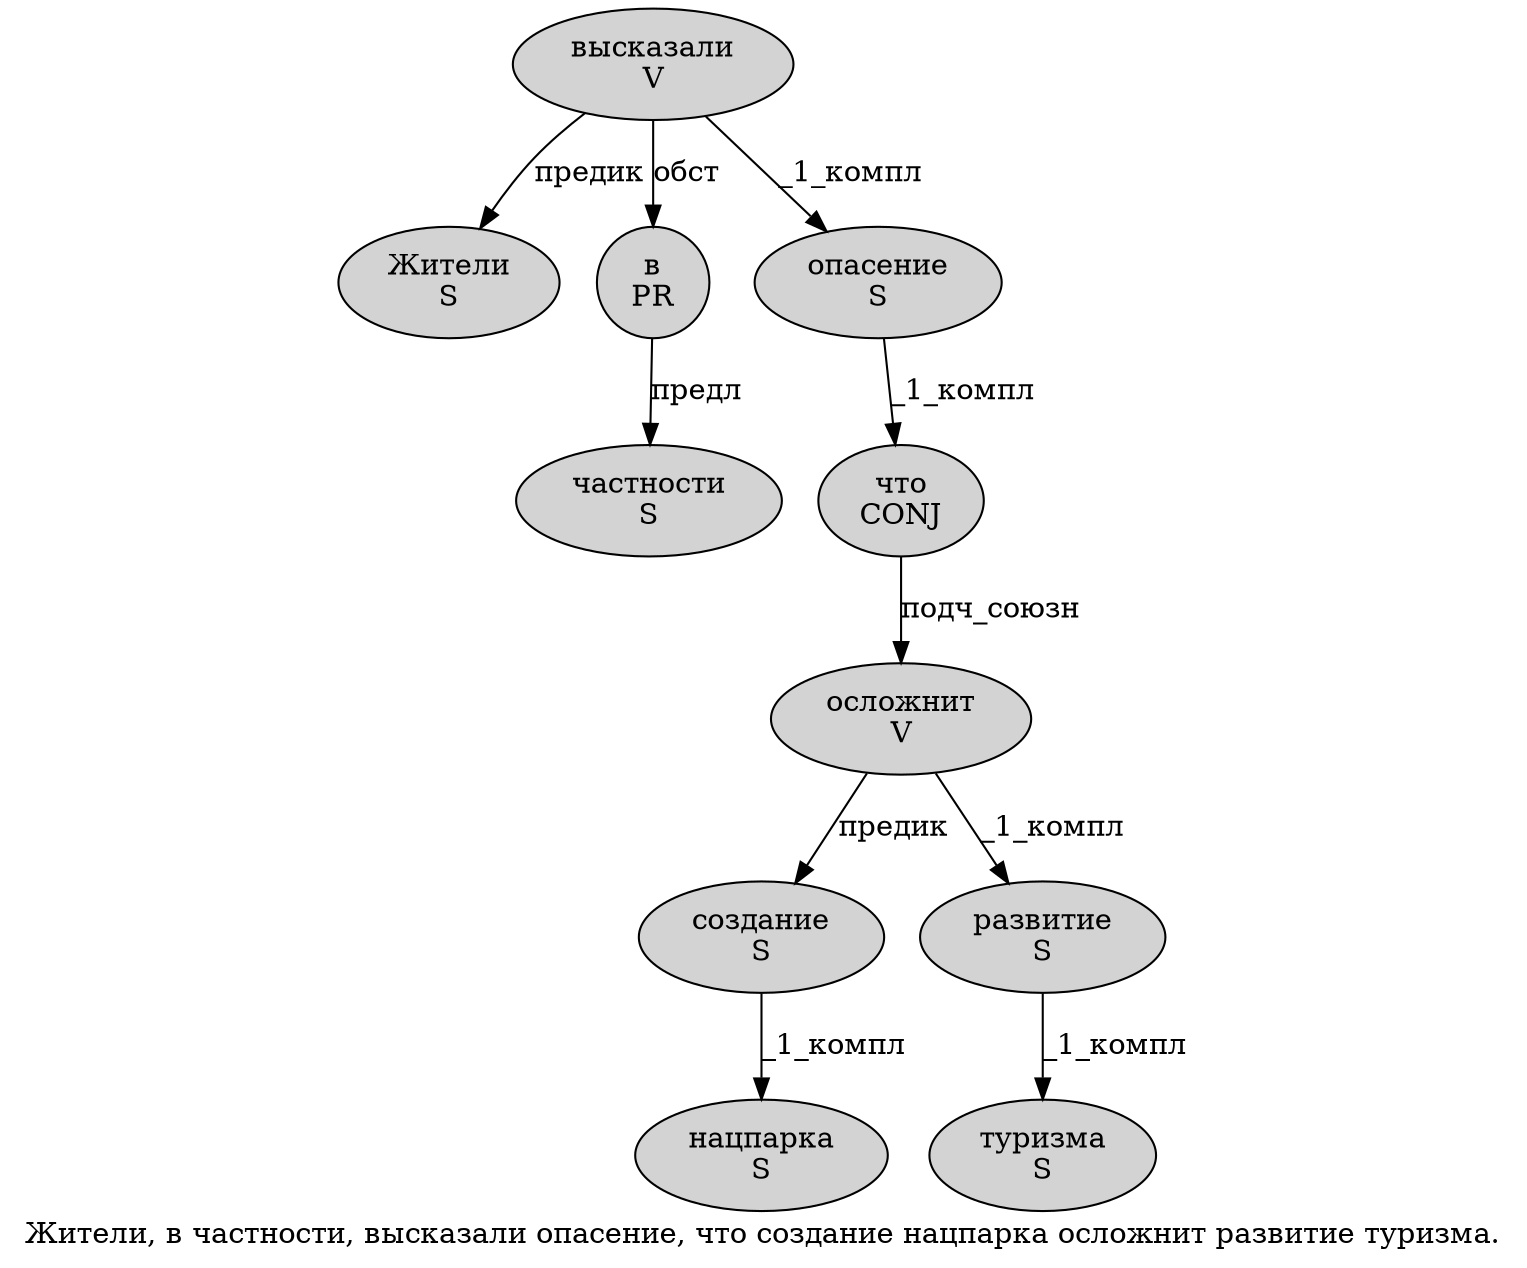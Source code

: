 digraph SENTENCE_208 {
	graph [label="Жители, в частности, высказали опасение, что создание нацпарка осложнит развитие туризма."]
	node [style=filled]
		0 [label="Жители
S" color="" fillcolor=lightgray penwidth=1 shape=ellipse]
		2 [label="в
PR" color="" fillcolor=lightgray penwidth=1 shape=ellipse]
		3 [label="частности
S" color="" fillcolor=lightgray penwidth=1 shape=ellipse]
		5 [label="высказали
V" color="" fillcolor=lightgray penwidth=1 shape=ellipse]
		6 [label="опасение
S" color="" fillcolor=lightgray penwidth=1 shape=ellipse]
		8 [label="что
CONJ" color="" fillcolor=lightgray penwidth=1 shape=ellipse]
		9 [label="создание
S" color="" fillcolor=lightgray penwidth=1 shape=ellipse]
		10 [label="нацпарка
S" color="" fillcolor=lightgray penwidth=1 shape=ellipse]
		11 [label="осложнит
V" color="" fillcolor=lightgray penwidth=1 shape=ellipse]
		12 [label="развитие
S" color="" fillcolor=lightgray penwidth=1 shape=ellipse]
		13 [label="туризма
S" color="" fillcolor=lightgray penwidth=1 shape=ellipse]
			6 -> 8 [label="_1_компл"]
			8 -> 11 [label="подч_союзн"]
			5 -> 0 [label="предик"]
			5 -> 2 [label="обст"]
			5 -> 6 [label="_1_компл"]
			2 -> 3 [label="предл"]
			11 -> 9 [label="предик"]
			11 -> 12 [label="_1_компл"]
			9 -> 10 [label="_1_компл"]
			12 -> 13 [label="_1_компл"]
}